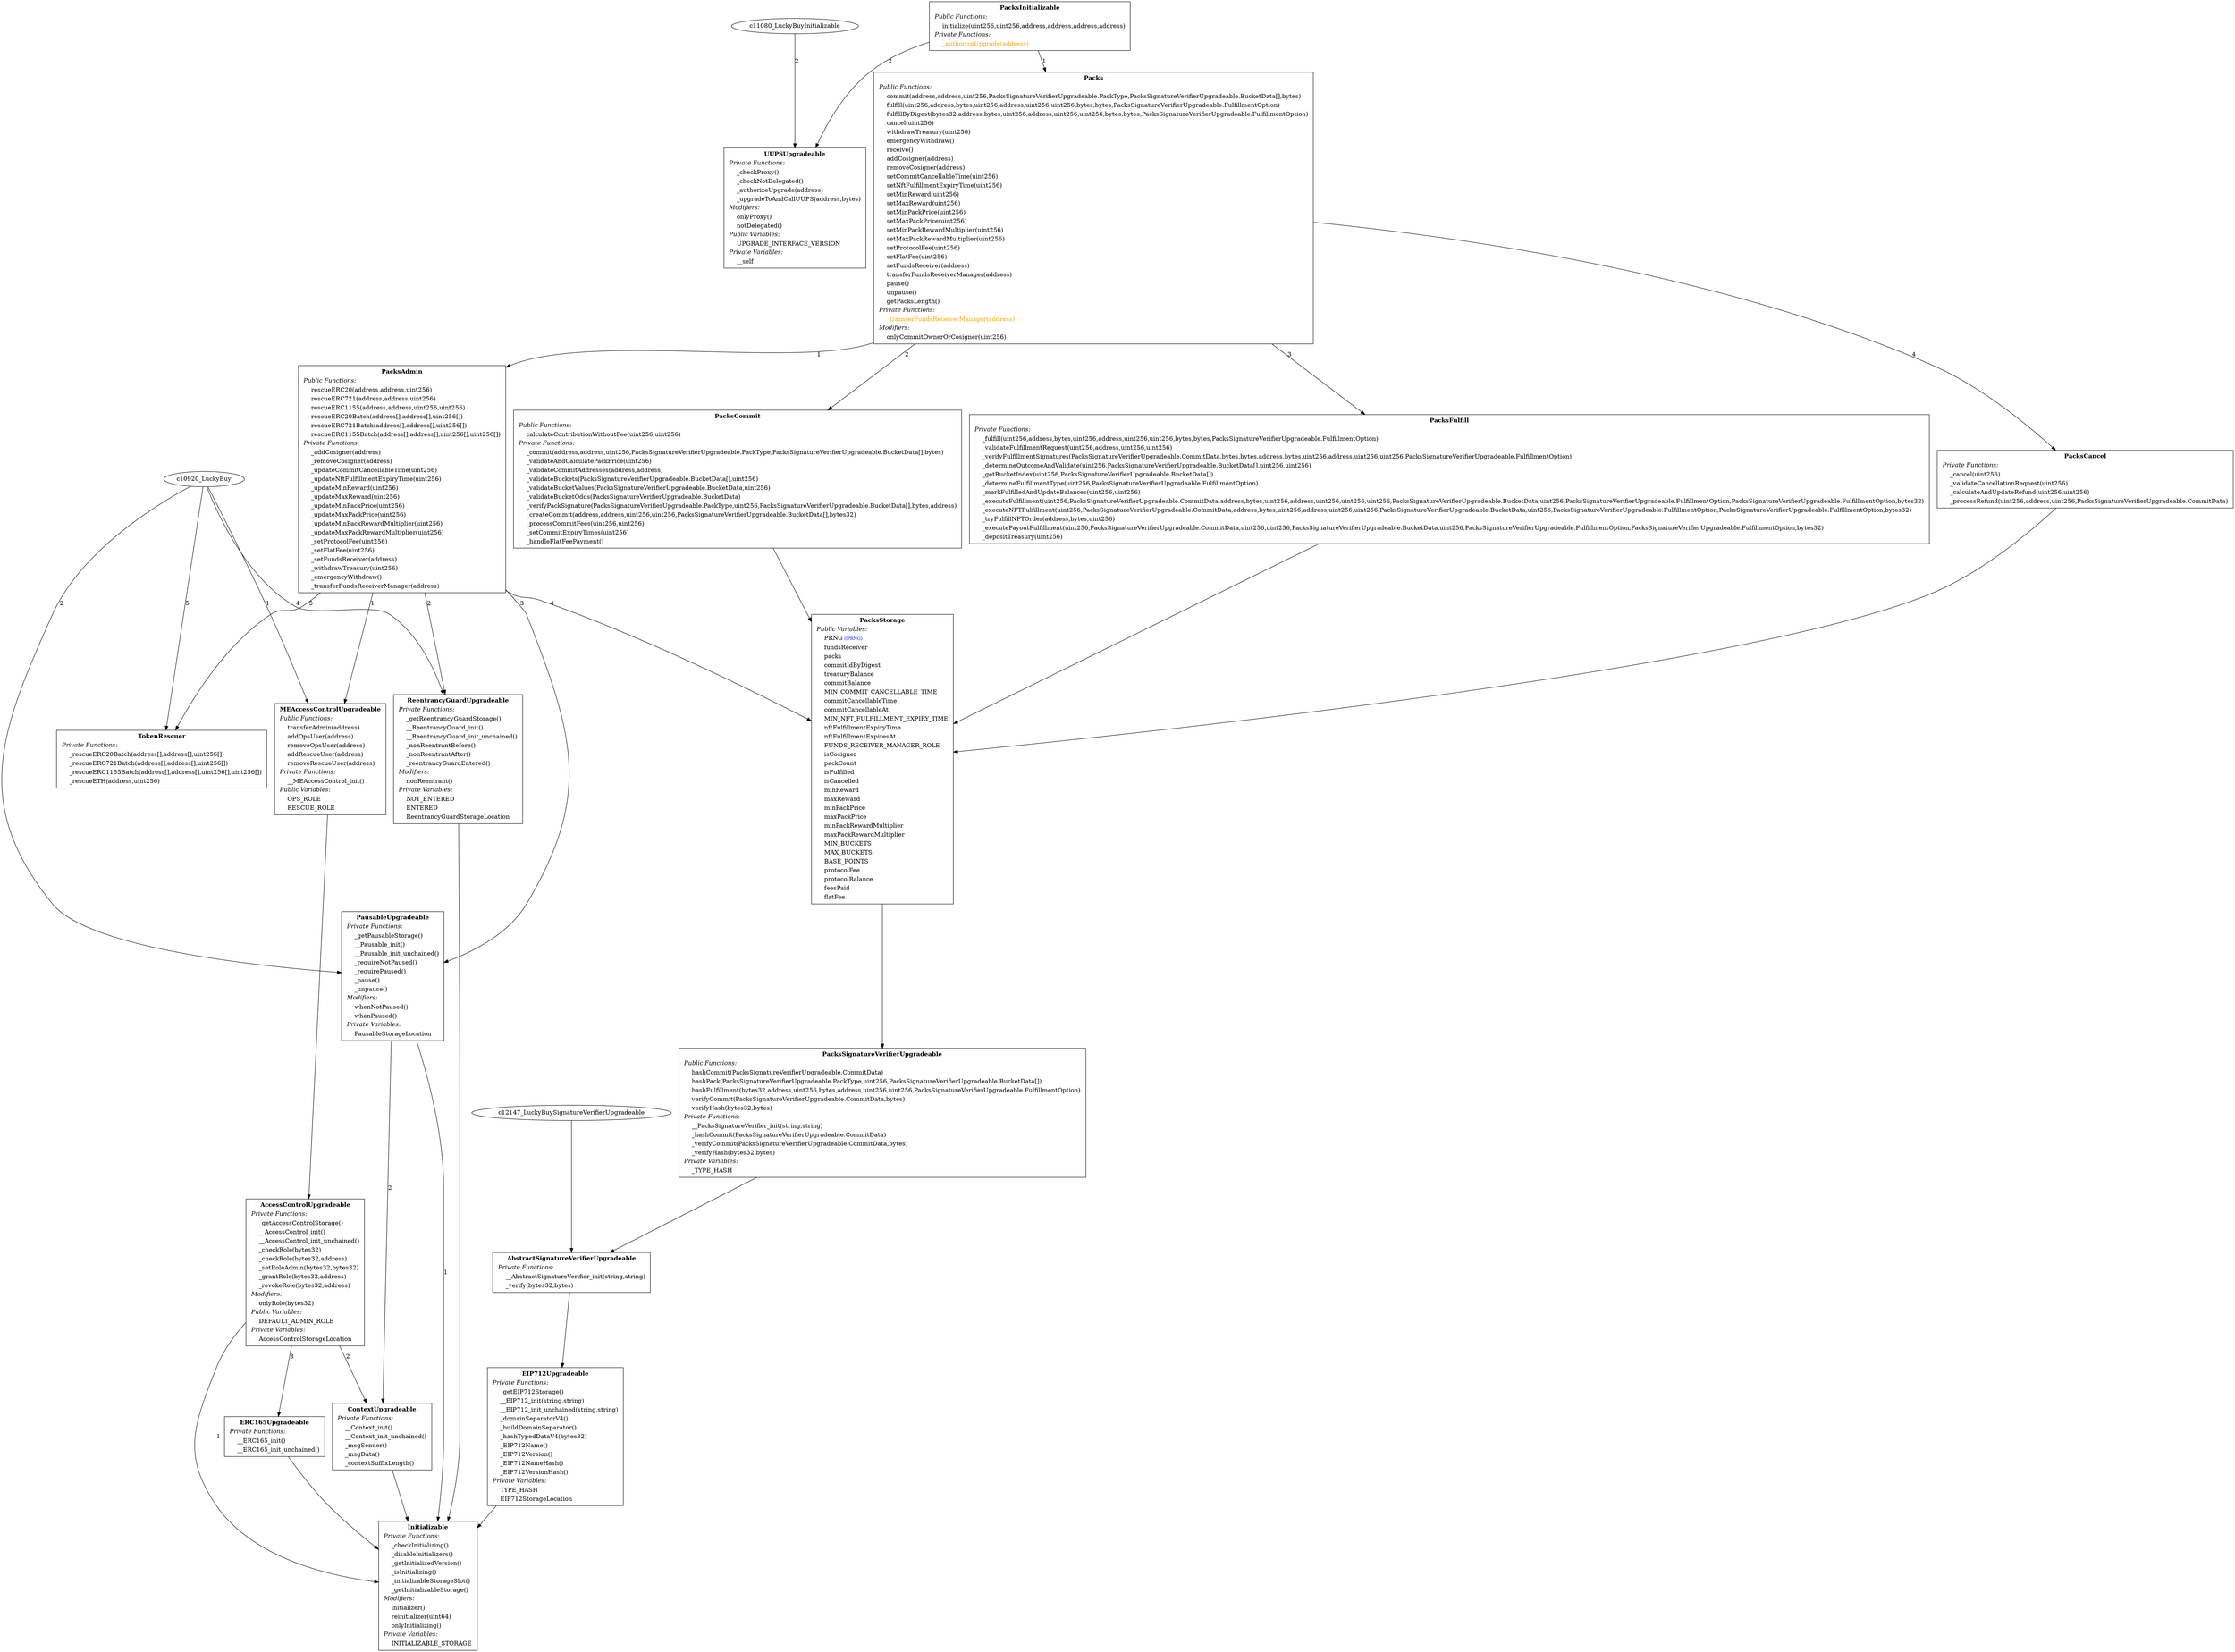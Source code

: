 digraph "Packs Inheritance" {
c2371_UUPSUpgradeable[shape="box"label=< <TABLE border="0"><TR><TD align="center"><B>UUPSUpgradeable</B></TD></TR><TR><TD align="left"><I>Private Functions:</I></TD></TR><TR><TD align="left">    _checkProxy()</TD></TR><TR><TD align="left">    _checkNotDelegated()</TD></TR><TR><TD align="left">    _authorizeUpgrade(address)</TD></TR><TR><TD align="left">    _upgradeToAndCallUUPS(address,bytes)</TD></TR><TR><TD align="left"><I>Modifiers:</I></TD></TR><TR><TD align="left">    onlyProxy()</TD></TR><TR><TD align="left">    notDelegated()</TD></TR><TR><TD align="left"><I>Public Variables:</I></TD></TR><TR><TD align="left">    UPGRADE_INTERFACE_VERSION</TD></TR><TR><TD align="left"><I>Private Variables:</I></TD></TR><TR><TD align="left">    __self</TD></TR></TABLE> >];
c775_AccessControlUpgradeable -> c1043_Initializable [ label="1" ];
c775_AccessControlUpgradeable -> c1089_ContextUpgradeable [ label="2" ];
c775_AccessControlUpgradeable -> c1762_ERC165Upgradeable [ label="3" ];
c775_AccessControlUpgradeable[shape="box"label=< <TABLE border="0"><TR><TD align="center"><B>AccessControlUpgradeable</B></TD></TR><TR><TD align="left"><I>Private Functions:</I></TD></TR><TR><TD align="left">    _getAccessControlStorage()</TD></TR><TR><TD align="left">    __AccessControl_init()</TD></TR><TR><TD align="left">    __AccessControl_init_unchained()</TD></TR><TR><TD align="left">    _checkRole(bytes32)</TD></TR><TR><TD align="left">    _checkRole(bytes32,address)</TD></TR><TR><TD align="left">    _setRoleAdmin(bytes32,bytes32)</TD></TR><TR><TD align="left">    _grantRole(bytes32,address)</TD></TR><TR><TD align="left">    _revokeRole(bytes32,address)</TD></TR><TR><TD align="left"><I>Modifiers:</I></TD></TR><TR><TD align="left">    onlyRole(bytes32)</TD></TR><TR><TD align="left"><I>Public Variables:</I></TD></TR><TR><TD align="left">    DEFAULT_ADMIN_ROLE</TD></TR><TR><TD align="left"><I>Private Variables:</I></TD></TR><TR><TD align="left">    AccessControlStorageLocation</TD></TR></TABLE> >];
c1043_Initializable[shape="box"label=< <TABLE border="0"><TR><TD align="center"><B>Initializable</B></TD></TR><TR><TD align="left"><I>Private Functions:</I></TD></TR><TR><TD align="left">    _checkInitializing()</TD></TR><TR><TD align="left">    _disableInitializers()</TD></TR><TR><TD align="left">    _getInitializedVersion()</TD></TR><TR><TD align="left">    _isInitializing()</TD></TR><TR><TD align="left">    _initializableStorageSlot()</TD></TR><TR><TD align="left">    _getInitializableStorage()</TD></TR><TR><TD align="left"><I>Modifiers:</I></TD></TR><TR><TD align="left">    initializer()</TD></TR><TR><TD align="left">    reinitializer(uint64)</TD></TR><TR><TD align="left">    onlyInitializing()</TD></TR><TR><TD align="left"><I>Private Variables:</I></TD></TR><TR><TD align="left">    INITIALIZABLE_STORAGE</TD></TR></TABLE> >];
c1089_ContextUpgradeable -> c1043_Initializable;
c1089_ContextUpgradeable[shape="box"label=< <TABLE border="0"><TR><TD align="center"><B>ContextUpgradeable</B></TD></TR><TR><TD align="left"><I>Private Functions:</I></TD></TR><TR><TD align="left">    __Context_init()</TD></TR><TR><TD align="left">    __Context_init_unchained()</TD></TR><TR><TD align="left">    _msgSender()</TD></TR><TR><TD align="left">    _msgData()</TD></TR><TR><TD align="left">    _contextSuffixLength()</TD></TR></TABLE> >];
c1249_PausableUpgradeable -> c1043_Initializable [ label="1" ];
c1249_PausableUpgradeable -> c1089_ContextUpgradeable [ label="2" ];
c1249_PausableUpgradeable[shape="box"label=< <TABLE border="0"><TR><TD align="center"><B>PausableUpgradeable</B></TD></TR><TR><TD align="left"><I>Private Functions:</I></TD></TR><TR><TD align="left">    _getPausableStorage()</TD></TR><TR><TD align="left">    __Pausable_init()</TD></TR><TR><TD align="left">    __Pausable_init_unchained()</TD></TR><TR><TD align="left">    _requireNotPaused()</TD></TR><TR><TD align="left">    _requirePaused()</TD></TR><TR><TD align="left">    _pause()</TD></TR><TR><TD align="left">    _unpause()</TD></TR><TR><TD align="left"><I>Modifiers:</I></TD></TR><TR><TD align="left">    whenNotPaused()</TD></TR><TR><TD align="left">    whenPaused()</TD></TR><TR><TD align="left"><I>Private Variables:</I></TD></TR><TR><TD align="left">    PausableStorageLocation</TD></TR></TABLE> >];
c1378_ReentrancyGuardUpgradeable -> c1043_Initializable;
c1378_ReentrancyGuardUpgradeable[shape="box"label=< <TABLE border="0"><TR><TD align="center"><B>ReentrancyGuardUpgradeable</B></TD></TR><TR><TD align="left"><I>Private Functions:</I></TD></TR><TR><TD align="left">    _getReentrancyGuardStorage()</TD></TR><TR><TD align="left">    __ReentrancyGuard_init()</TD></TR><TR><TD align="left">    __ReentrancyGuard_init_unchained()</TD></TR><TR><TD align="left">    _nonReentrantBefore()</TD></TR><TR><TD align="left">    _nonReentrantAfter()</TD></TR><TR><TD align="left">    _reentrancyGuardEntered()</TD></TR><TR><TD align="left"><I>Modifiers:</I></TD></TR><TR><TD align="left">    nonReentrant()</TD></TR><TR><TD align="left"><I>Private Variables:</I></TD></TR><TR><TD align="left">    NOT_ENTERED</TD></TR><TR><TD align="left">    ENTERED</TD></TR><TR><TD align="left">    ReentrancyGuardStorageLocation</TD></TR></TABLE> >];
c1722_EIP712Upgradeable -> c1043_Initializable;
c1722_EIP712Upgradeable[shape="box"label=< <TABLE border="0"><TR><TD align="center"><B>EIP712Upgradeable</B></TD></TR><TR><TD align="left"><I>Private Functions:</I></TD></TR><TR><TD align="left">    _getEIP712Storage()</TD></TR><TR><TD align="left">    __EIP712_init(string,string)</TD></TR><TR><TD align="left">    __EIP712_init_unchained(string,string)</TD></TR><TR><TD align="left">    _domainSeparatorV4()</TD></TR><TR><TD align="left">    _buildDomainSeparator()</TD></TR><TR><TD align="left">    _hashTypedDataV4(bytes32)</TD></TR><TR><TD align="left">    _EIP712Name()</TD></TR><TR><TD align="left">    _EIP712Version()</TD></TR><TR><TD align="left">    _EIP712NameHash()</TD></TR><TR><TD align="left">    _EIP712VersionHash()</TD></TR><TR><TD align="left"><I>Private Variables:</I></TD></TR><TR><TD align="left">    TYPE_HASH</TD></TR><TR><TD align="left">    EIP712StorageLocation</TD></TR></TABLE> >];
c1762_ERC165Upgradeable -> c1043_Initializable;
c1762_ERC165Upgradeable[shape="box"label=< <TABLE border="0"><TR><TD align="center"><B>ERC165Upgradeable</B></TD></TR><TR><TD align="left"><I>Private Functions:</I></TD></TR><TR><TD align="left">    __ERC165_init()</TD></TR><TR><TD align="left">    __ERC165_init_unchained()</TD></TR></TABLE> >];
c10920_LuckyBuy -> c11965_MEAccessControlUpgradeable [ label="1" ];
c10920_LuckyBuy -> c1249_PausableUpgradeable [ label="2" ];
c10920_LuckyBuy -> c1378_ReentrancyGuardUpgradeable [ label="4" ];
c10920_LuckyBuy -> c12953_TokenRescuer [ label="5" ];
c11080_LuckyBuyInitializable -> c2371_UUPSUpgradeable [ label="2" ];
c11965_MEAccessControlUpgradeable -> c775_AccessControlUpgradeable;
c11965_MEAccessControlUpgradeable[shape="box"label=< <TABLE border="0"><TR><TD align="center"><B>MEAccessControlUpgradeable</B></TD></TR><TR><TD align="left"><I>Public Functions:</I></TD></TR><TR><TD align="left">    transferAdmin(address)</TD></TR><TR><TD align="left">    addOpsUser(address)</TD></TR><TR><TD align="left">    removeOpsUser(address)</TD></TR><TR><TD align="left">    addRescueUser(address)</TD></TR><TR><TD align="left">    removeRescueUser(address)</TD></TR><TR><TD align="left"><I>Private Functions:</I></TD></TR><TR><TD align="left">    __MEAccessControl_init()</TD></TR><TR><TD align="left"><I>Public Variables:</I></TD></TR><TR><TD align="left">    OPS_ROLE</TD></TR><TR><TD align="left">    RESCUE_ROLE</TD></TR></TABLE> >];
c12021_AbstractSignatureVerifierUpgradeable -> c1722_EIP712Upgradeable;
c12021_AbstractSignatureVerifierUpgradeable[shape="box"label=< <TABLE border="0"><TR><TD align="center"><B>AbstractSignatureVerifierUpgradeable</B></TD></TR><TR><TD align="left"><I>Private Functions:</I></TD></TR><TR><TD align="left">    __AbstractSignatureVerifier_init(string,string)</TD></TR><TR><TD align="left">    _verify(bytes32,bytes)</TD></TR></TABLE> >];
c12147_LuckyBuySignatureVerifierUpgradeable -> c12021_AbstractSignatureVerifierUpgradeable;
c12392_PacksSignatureVerifierUpgradeable -> c12021_AbstractSignatureVerifierUpgradeable;
c12392_PacksSignatureVerifierUpgradeable[shape="box"label=< <TABLE border="0"><TR><TD align="center"><B>PacksSignatureVerifierUpgradeable</B></TD></TR><TR><TD align="left"><I>Public Functions:</I></TD></TR><TR><TD align="left">    hashCommit(PacksSignatureVerifierUpgradeable.CommitData)</TD></TR><TR><TD align="left">    hashPack(PacksSignatureVerifierUpgradeable.PackType,uint256,PacksSignatureVerifierUpgradeable.BucketData[])</TD></TR><TR><TD align="left">    hashFulfillment(bytes32,address,uint256,bytes,address,uint256,uint256,PacksSignatureVerifierUpgradeable.FulfillmentOption)</TD></TR><TR><TD align="left">    verifyCommit(PacksSignatureVerifierUpgradeable.CommitData,bytes)</TD></TR><TR><TD align="left">    verifyHash(bytes32,bytes)</TD></TR><TR><TD align="left"><I>Private Functions:</I></TD></TR><TR><TD align="left">    __PacksSignatureVerifier_init(string,string)</TD></TR><TR><TD align="left">    _hashCommit(PacksSignatureVerifierUpgradeable.CommitData)</TD></TR><TR><TD align="left">    _verifyCommit(PacksSignatureVerifierUpgradeable.CommitData,bytes)</TD></TR><TR><TD align="left">    _verifyHash(bytes32,bytes)</TD></TR><TR><TD align="left"><I>Private Variables:</I></TD></TR><TR><TD align="left">    _TYPE_HASH</TD></TR></TABLE> >];
c12953_TokenRescuer[shape="box"label=< <TABLE border="0"><TR><TD align="center"><B>TokenRescuer</B></TD></TR><TR><TD align="left"><I>Private Functions:</I></TD></TR><TR><TD align="left">    _rescueERC20Batch(address[],address[],uint256[])</TD></TR><TR><TD align="left">    _rescueERC721Batch(address[],address[],uint256[])</TD></TR><TR><TD align="left">    _rescueERC1155Batch(address[],address[],uint256[],uint256[])</TD></TR><TR><TD align="left">    _rescueETH(address,uint256)</TD></TR></TABLE> >];
c13559_Packs -> c14722_PacksAdmin [ label="1" ];
c13559_Packs -> c15583_PacksCommit [ label="2" ];
c13559_Packs -> c16462_PacksFulfill [ label="3" ];
c13559_Packs -> c14912_PacksCancel [ label="4" ];
c13559_Packs[shape="box"label=< <TABLE border="0"><TR><TD align="center"><B>Packs</B></TD></TR><TR><TD align="left"><I>Public Functions:</I></TD></TR><TR><TD align="left">    commit(address,address,uint256,PacksSignatureVerifierUpgradeable.PackType,PacksSignatureVerifierUpgradeable.BucketData[],bytes)</TD></TR><TR><TD align="left">    fulfill(uint256,address,bytes,uint256,address,uint256,uint256,bytes,bytes,PacksSignatureVerifierUpgradeable.FulfillmentOption)</TD></TR><TR><TD align="left">    fulfillByDigest(bytes32,address,bytes,uint256,address,uint256,uint256,bytes,bytes,PacksSignatureVerifierUpgradeable.FulfillmentOption)</TD></TR><TR><TD align="left">    cancel(uint256)</TD></TR><TR><TD align="left">    withdrawTreasury(uint256)</TD></TR><TR><TD align="left">    emergencyWithdraw()</TD></TR><TR><TD align="left">    receive()</TD></TR><TR><TD align="left">    addCosigner(address)</TD></TR><TR><TD align="left">    removeCosigner(address)</TD></TR><TR><TD align="left">    setCommitCancellableTime(uint256)</TD></TR><TR><TD align="left">    setNftFulfillmentExpiryTime(uint256)</TD></TR><TR><TD align="left">    setMinReward(uint256)</TD></TR><TR><TD align="left">    setMaxReward(uint256)</TD></TR><TR><TD align="left">    setMinPackPrice(uint256)</TD></TR><TR><TD align="left">    setMaxPackPrice(uint256)</TD></TR><TR><TD align="left">    setMinPackRewardMultiplier(uint256)</TD></TR><TR><TD align="left">    setMaxPackRewardMultiplier(uint256)</TD></TR><TR><TD align="left">    setProtocolFee(uint256)</TD></TR><TR><TD align="left">    setFlatFee(uint256)</TD></TR><TR><TD align="left">    setFundsReceiver(address)</TD></TR><TR><TD align="left">    transferFundsReceiverManager(address)</TD></TR><TR><TD align="left">    pause()</TD></TR><TR><TD align="left">    unpause()</TD></TR><TR><TD align="left">    getPacksLength()</TD></TR><TR><TD align="left"><I>Private Functions:</I></TD></TR><TR><TD align="left"><font color="#FFA500">    _transferFundsReceiverManager(address)</font></TD></TR><TR><TD align="left"><I>Modifiers:</I></TD></TR><TR><TD align="left">    onlyCommitOwnerOrCosigner(uint256)</TD></TR></TABLE> >];
c13749_PacksInitializable -> c13559_Packs [ label="1" ];
c13749_PacksInitializable -> c2371_UUPSUpgradeable [ label="2" ];
c13749_PacksInitializable[shape="box"label=< <TABLE border="0"><TR><TD align="center"><B>PacksInitializable</B></TD></TR><TR><TD align="left"><I>Public Functions:</I></TD></TR><TR><TD align="left">    initialize(uint256,uint256,address,address,address,address)</TD></TR><TR><TD align="left"><I>Private Functions:</I></TD></TR><TR><TD align="left"><font color="#FFA500">    _authorizeUpgrade(address)</font></TD></TR></TABLE> >];
c14722_PacksAdmin -> c11965_MEAccessControlUpgradeable [ label="1" ];
c14722_PacksAdmin -> c1378_ReentrancyGuardUpgradeable [ label="2" ];
c14722_PacksAdmin -> c1249_PausableUpgradeable [ label="3" ];
c14722_PacksAdmin -> c16562_PacksStorage [ label="4" ];
c14722_PacksAdmin -> c12953_TokenRescuer [ label="5" ];
c14722_PacksAdmin[shape="box"label=< <TABLE border="0"><TR><TD align="center"><B>PacksAdmin</B></TD></TR><TR><TD align="left"><I>Public Functions:</I></TD></TR><TR><TD align="left">    rescueERC20(address,address,uint256)</TD></TR><TR><TD align="left">    rescueERC721(address,address,uint256)</TD></TR><TR><TD align="left">    rescueERC1155(address,address,uint256,uint256)</TD></TR><TR><TD align="left">    rescueERC20Batch(address[],address[],uint256[])</TD></TR><TR><TD align="left">    rescueERC721Batch(address[],address[],uint256[])</TD></TR><TR><TD align="left">    rescueERC1155Batch(address[],address[],uint256[],uint256[])</TD></TR><TR><TD align="left"><I>Private Functions:</I></TD></TR><TR><TD align="left">    _addCosigner(address)</TD></TR><TR><TD align="left">    _removeCosigner(address)</TD></TR><TR><TD align="left">    _updateCommitCancellableTime(uint256)</TD></TR><TR><TD align="left">    _updateNftFulfillmentExpiryTime(uint256)</TD></TR><TR><TD align="left">    _updateMinReward(uint256)</TD></TR><TR><TD align="left">    _updateMaxReward(uint256)</TD></TR><TR><TD align="left">    _updateMinPackPrice(uint256)</TD></TR><TR><TD align="left">    _updateMaxPackPrice(uint256)</TD></TR><TR><TD align="left">    _updateMinPackRewardMultiplier(uint256)</TD></TR><TR><TD align="left">    _updateMaxPackRewardMultiplier(uint256)</TD></TR><TR><TD align="left">    _setProtocolFee(uint256)</TD></TR><TR><TD align="left">    _setFlatFee(uint256)</TD></TR><TR><TD align="left">    _setFundsReceiver(address)</TD></TR><TR><TD align="left">    _withdrawTreasury(uint256)</TD></TR><TR><TD align="left">    _emergencyWithdraw()</TD></TR><TR><TD align="left">    _transferFundsReceiverManager(address)</TD></TR></TABLE> >];
c14912_PacksCancel -> c16562_PacksStorage;
c14912_PacksCancel[shape="box"label=< <TABLE border="0"><TR><TD align="center"><B>PacksCancel</B></TD></TR><TR><TD align="left"><I>Private Functions:</I></TD></TR><TR><TD align="left">    _cancel(uint256)</TD></TR><TR><TD align="left">    _validateCancellationRequest(uint256)</TD></TR><TR><TD align="left">    _calculateAndUpdateRefund(uint256,uint256)</TD></TR><TR><TD align="left">    _processRefund(uint256,address,uint256,PacksSignatureVerifierUpgradeable.CommitData)</TD></TR></TABLE> >];
c15583_PacksCommit -> c16562_PacksStorage;
c15583_PacksCommit[shape="box"label=< <TABLE border="0"><TR><TD align="center"><B>PacksCommit</B></TD></TR><TR><TD align="left"><I>Public Functions:</I></TD></TR><TR><TD align="left">    calculateContributionWithoutFee(uint256,uint256)</TD></TR><TR><TD align="left"><I>Private Functions:</I></TD></TR><TR><TD align="left">    _commit(address,address,uint256,PacksSignatureVerifierUpgradeable.PackType,PacksSignatureVerifierUpgradeable.BucketData[],bytes)</TD></TR><TR><TD align="left">    _validateAndCalculatePackPrice(uint256)</TD></TR><TR><TD align="left">    _validateCommitAddresses(address,address)</TD></TR><TR><TD align="left">    _validateBuckets(PacksSignatureVerifierUpgradeable.BucketData[],uint256)</TD></TR><TR><TD align="left">    _validateBucketValues(PacksSignatureVerifierUpgradeable.BucketData,uint256)</TD></TR><TR><TD align="left">    _validateBucketOdds(PacksSignatureVerifierUpgradeable.BucketData)</TD></TR><TR><TD align="left">    _verifyPackSignature(PacksSignatureVerifierUpgradeable.PackType,uint256,PacksSignatureVerifierUpgradeable.BucketData[],bytes,address)</TD></TR><TR><TD align="left">    _createCommit(address,address,uint256,uint256,PacksSignatureVerifierUpgradeable.BucketData[],bytes32)</TD></TR><TR><TD align="left">    _processCommitFees(uint256,uint256)</TD></TR><TR><TD align="left">    _setCommitExpiryTimes(uint256)</TD></TR><TR><TD align="left">    _handleFlatFeePayment()</TD></TR></TABLE> >];
c16462_PacksFulfill -> c16562_PacksStorage;
c16462_PacksFulfill[shape="box"label=< <TABLE border="0"><TR><TD align="center"><B>PacksFulfill</B></TD></TR><TR><TD align="left"><I>Private Functions:</I></TD></TR><TR><TD align="left">    _fulfill(uint256,address,bytes,uint256,address,uint256,uint256,bytes,bytes,PacksSignatureVerifierUpgradeable.FulfillmentOption)</TD></TR><TR><TD align="left">    _validateFulfillmentRequest(uint256,address,uint256,uint256)</TD></TR><TR><TD align="left">    _verifyFulfillmentSignatures(PacksSignatureVerifierUpgradeable.CommitData,bytes,bytes,address,bytes,uint256,address,uint256,uint256,PacksSignatureVerifierUpgradeable.FulfillmentOption)</TD></TR><TR><TD align="left">    _determineOutcomeAndValidate(uint256,PacksSignatureVerifierUpgradeable.BucketData[],uint256,uint256)</TD></TR><TR><TD align="left">    _getBucketIndex(uint256,PacksSignatureVerifierUpgradeable.BucketData[])</TD></TR><TR><TD align="left">    _determineFulfillmentType(uint256,PacksSignatureVerifierUpgradeable.FulfillmentOption)</TD></TR><TR><TD align="left">    _markFulfilledAndUpdateBalances(uint256,uint256)</TD></TR><TR><TD align="left">    _executeFulfillment(uint256,PacksSignatureVerifierUpgradeable.CommitData,address,bytes,uint256,address,uint256,uint256,uint256,PacksSignatureVerifierUpgradeable.BucketData,uint256,PacksSignatureVerifierUpgradeable.FulfillmentOption,PacksSignatureVerifierUpgradeable.FulfillmentOption,bytes32)</TD></TR><TR><TD align="left">    _executeNFTFulfillment(uint256,PacksSignatureVerifierUpgradeable.CommitData,address,bytes,uint256,address,uint256,uint256,PacksSignatureVerifierUpgradeable.BucketData,uint256,PacksSignatureVerifierUpgradeable.FulfillmentOption,PacksSignatureVerifierUpgradeable.FulfillmentOption,bytes32)</TD></TR><TR><TD align="left">    _tryFulfillNFTOrder(address,bytes,uint256)</TD></TR><TR><TD align="left">    _executePayoutFulfillment(uint256,PacksSignatureVerifierUpgradeable.CommitData,uint256,uint256,PacksSignatureVerifierUpgradeable.BucketData,uint256,PacksSignatureVerifierUpgradeable.FulfillmentOption,PacksSignatureVerifierUpgradeable.FulfillmentOption,bytes32)</TD></TR><TR><TD align="left">    _depositTreasury(uint256)</TD></TR></TABLE> >];
c16562_PacksStorage -> c12392_PacksSignatureVerifierUpgradeable;
c16562_PacksStorage[shape="box"label=< <TABLE border="0"><TR><TD align="center"><B>PacksStorage</B></TD></TR><TR><TD align="left"><I>Public Variables:</I></TD></TR><TR><TD align="left">    PRNG<font color="blue" POINT-SIZE="10"> (IPRNG)</font></TD></TR><TR><TD align="left">    fundsReceiver</TD></TR><TR><TD align="left">    packs</TD></TR><TR><TD align="left">    commitIdByDigest</TD></TR><TR><TD align="left">    treasuryBalance</TD></TR><TR><TD align="left">    commitBalance</TD></TR><TR><TD align="left">    MIN_COMMIT_CANCELLABLE_TIME</TD></TR><TR><TD align="left">    commitCancellableTime</TD></TR><TR><TD align="left">    commitCancellableAt</TD></TR><TR><TD align="left">    MIN_NFT_FULFILLMENT_EXPIRY_TIME</TD></TR><TR><TD align="left">    nftFulfillmentExpiryTime</TD></TR><TR><TD align="left">    nftFulfillmentExpiresAt</TD></TR><TR><TD align="left">    FUNDS_RECEIVER_MANAGER_ROLE</TD></TR><TR><TD align="left">    isCosigner</TD></TR><TR><TD align="left">    packCount</TD></TR><TR><TD align="left">    isFulfilled</TD></TR><TR><TD align="left">    isCancelled</TD></TR><TR><TD align="left">    minReward</TD></TR><TR><TD align="left">    maxReward</TD></TR><TR><TD align="left">    minPackPrice</TD></TR><TR><TD align="left">    maxPackPrice</TD></TR><TR><TD align="left">    minPackRewardMultiplier</TD></TR><TR><TD align="left">    maxPackRewardMultiplier</TD></TR><TR><TD align="left">    MIN_BUCKETS</TD></TR><TR><TD align="left">    MAX_BUCKETS</TD></TR><TR><TD align="left">    BASE_POINTS</TD></TR><TR><TD align="left">    protocolFee</TD></TR><TR><TD align="left">    protocolBalance</TD></TR><TR><TD align="left">    feesPaid</TD></TR><TR><TD align="left">    flatFee</TD></TR></TABLE> >];
}
